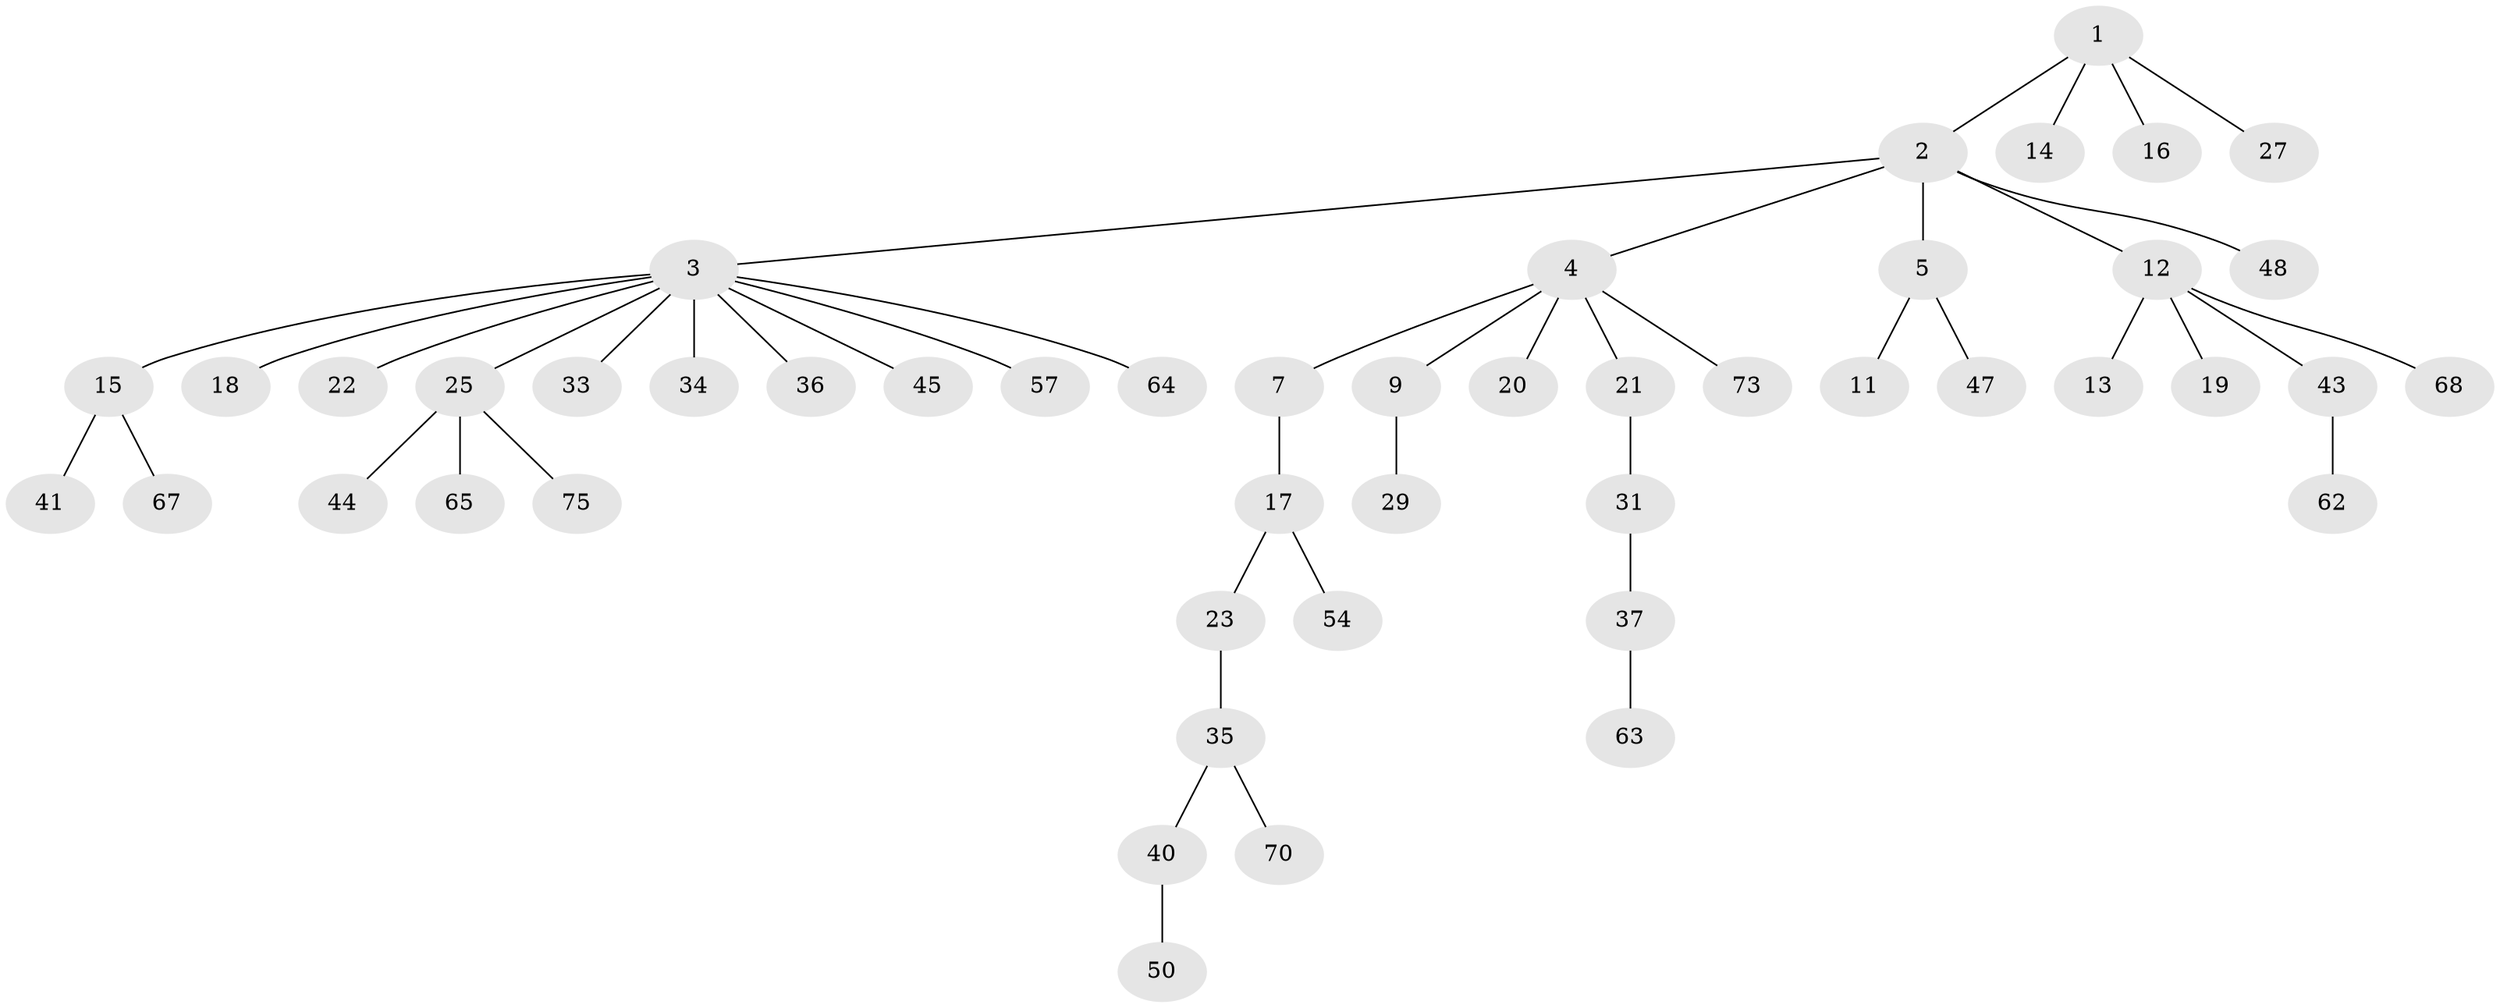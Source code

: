 // Generated by graph-tools (version 1.1) at 2025/52/02/27/25 19:52:12]
// undirected, 48 vertices, 47 edges
graph export_dot {
graph [start="1"]
  node [color=gray90,style=filled];
  1 [super="+8"];
  2 [super="+39"];
  3 [super="+10"];
  4 [super="+51"];
  5 [super="+6"];
  7 [super="+69"];
  9 [super="+72"];
  11;
  12 [super="+28"];
  13 [super="+30"];
  14 [super="+46"];
  15 [super="+38"];
  16;
  17 [super="+24"];
  18 [super="+49"];
  19 [super="+42"];
  20 [super="+66"];
  21 [super="+58"];
  22 [super="+32"];
  23 [super="+26"];
  25 [super="+55"];
  27;
  29;
  31 [super="+52"];
  33;
  34 [super="+61"];
  35 [super="+53"];
  36;
  37;
  40 [super="+56"];
  41;
  43 [super="+60"];
  44;
  45;
  47 [super="+74"];
  48;
  50 [super="+59"];
  54;
  57;
  62;
  63;
  64;
  65;
  67;
  68;
  70 [super="+71"];
  73;
  75;
  1 -- 2;
  1 -- 14;
  1 -- 16;
  1 -- 27;
  2 -- 3;
  2 -- 4;
  2 -- 5;
  2 -- 12;
  2 -- 48;
  3 -- 33;
  3 -- 36;
  3 -- 45;
  3 -- 57;
  3 -- 64;
  3 -- 34;
  3 -- 18;
  3 -- 22;
  3 -- 25;
  3 -- 15;
  4 -- 7;
  4 -- 9;
  4 -- 20;
  4 -- 21;
  4 -- 73;
  5 -- 11;
  5 -- 47;
  7 -- 17;
  9 -- 29;
  12 -- 13;
  12 -- 19;
  12 -- 43;
  12 -- 68;
  15 -- 41;
  15 -- 67;
  17 -- 23;
  17 -- 54;
  21 -- 31;
  23 -- 35;
  25 -- 44;
  25 -- 65;
  25 -- 75;
  31 -- 37;
  35 -- 40;
  35 -- 70;
  37 -- 63;
  40 -- 50;
  43 -- 62;
}
